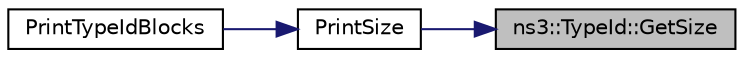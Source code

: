 digraph "ns3::TypeId::GetSize"
{
 // LATEX_PDF_SIZE
  edge [fontname="Helvetica",fontsize="10",labelfontname="Helvetica",labelfontsize="10"];
  node [fontname="Helvetica",fontsize="10",shape=record];
  rankdir="RL";
  Node1 [label="ns3::TypeId::GetSize",height=0.2,width=0.4,color="black", fillcolor="grey75", style="filled", fontcolor="black",tooltip="Get the size of this object."];
  Node1 -> Node2 [dir="back",color="midnightblue",fontsize="10",style="solid",fontname="Helvetica"];
  Node2 [label="PrintSize",height=0.2,width=0.4,color="black", fillcolor="white", style="filled",URL="$print-introspected-doxygen_8cc.html#a91425a6ba66a134f9ea408b28fb459b3",tooltip="Print the size of the type represented by this tid."];
  Node2 -> Node3 [dir="back",color="midnightblue",fontsize="10",style="solid",fontname="Helvetica"];
  Node3 [label="PrintTypeIdBlocks",height=0.2,width=0.4,color="black", fillcolor="white", style="filled",URL="$print-introspected-doxygen_8cc.html#a62645d02d71b5d1622ccb9f16d5fa412",tooltip="Print the doxy block for each TypeId."];
}
